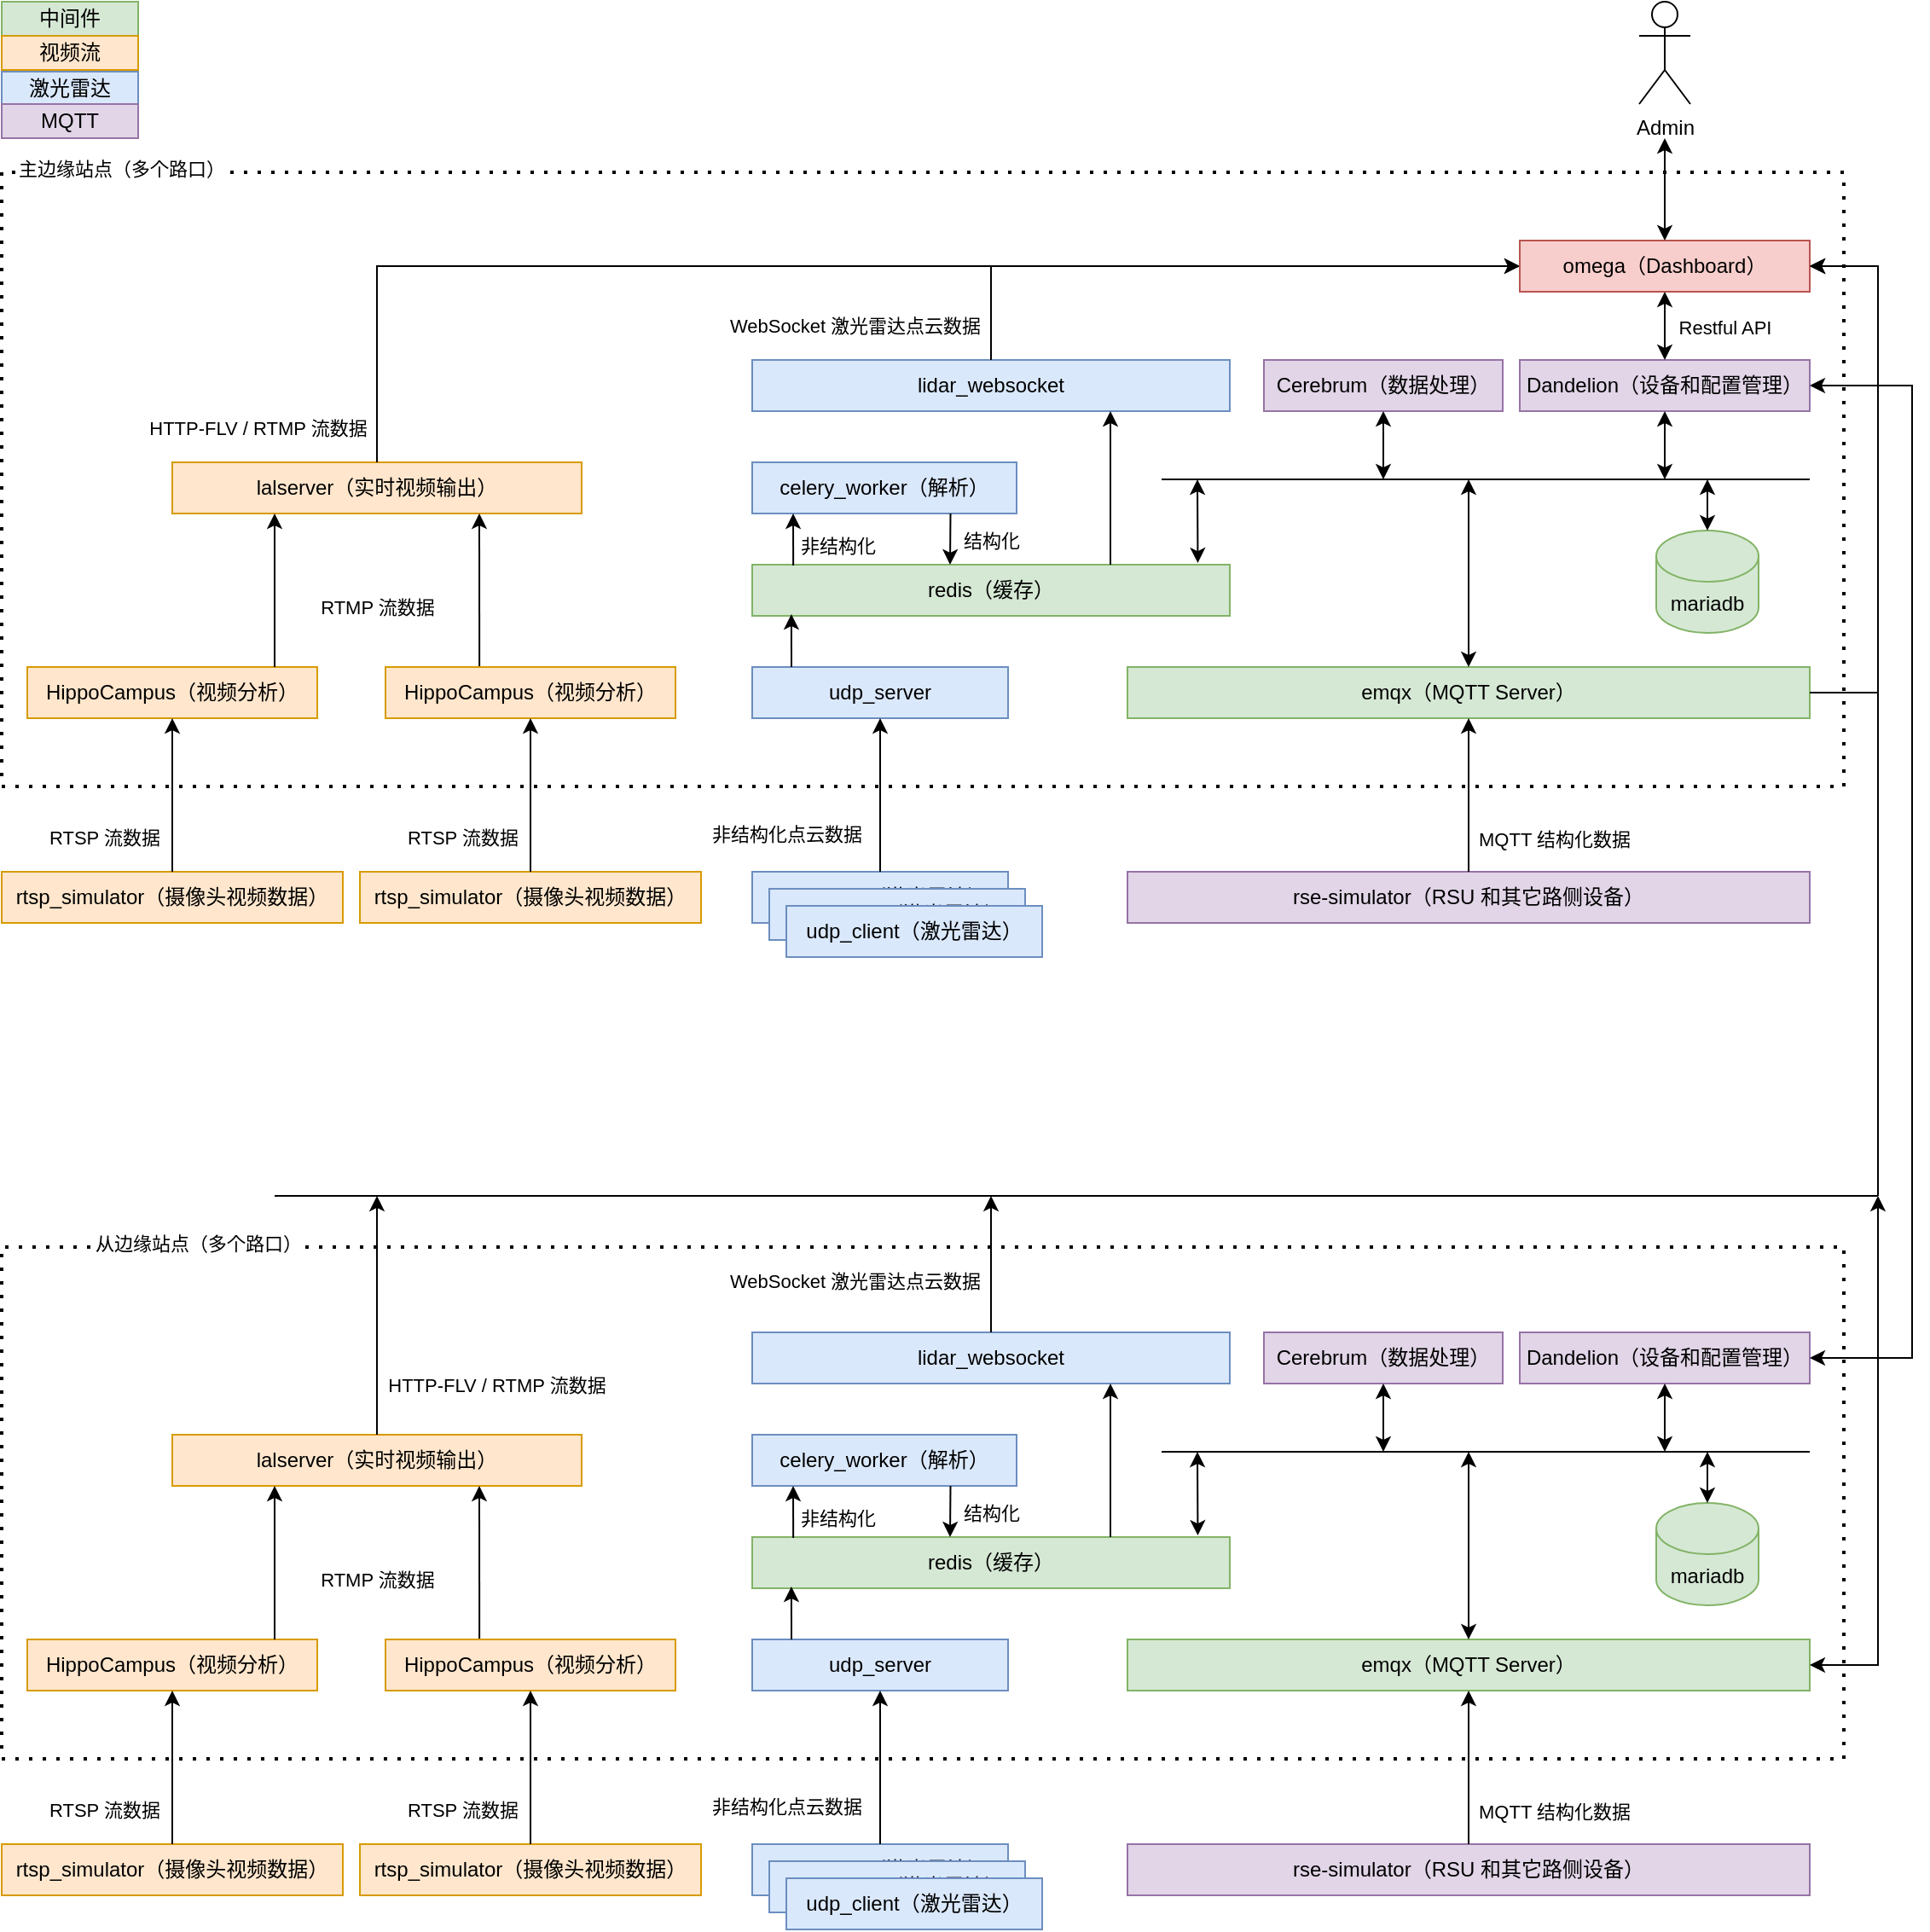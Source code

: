 <mxfile version="20.3.0" type="device"><diagram id="R4nVMdrrn0Yf84N8K09i" name="Page-1"><mxGraphModel dx="1186" dy="725" grid="1" gridSize="10" guides="1" tooltips="1" connect="1" arrows="1" fold="1" page="0" pageScale="1" pageWidth="850" pageHeight="1100" math="0" shadow="0"><root><mxCell id="0"/><mxCell id="1" parent="0"/><mxCell id="p6AYMFhOJ9YG2E-_DnDI-4" value="rtsp_simulator（摄像头视频数据）" style="rounded=0;whiteSpace=wrap;html=1;fillColor=#ffe6cc;strokeColor=#d79b00;" parent="1" vertex="1"><mxGeometry x="40" y="730" width="200" height="30" as="geometry"/></mxCell><mxCell id="p6AYMFhOJ9YG2E-_DnDI-6" value="HippoCampus（视频分析）" style="rounded=0;whiteSpace=wrap;html=1;fillColor=#ffe6cc;strokeColor=#d79b00;" parent="1" vertex="1"><mxGeometry x="55" y="610" width="170" height="30" as="geometry"/></mxCell><mxCell id="p6AYMFhOJ9YG2E-_DnDI-7" value="" style="endArrow=classic;html=1;rounded=0;exitX=0.5;exitY=0;exitDx=0;exitDy=0;entryX=0.5;entryY=1;entryDx=0;entryDy=0;" parent="1" source="p6AYMFhOJ9YG2E-_DnDI-4" target="p6AYMFhOJ9YG2E-_DnDI-6" edge="1"><mxGeometry width="50" height="50" relative="1" as="geometry"><mxPoint x="320" y="670" as="sourcePoint"/><mxPoint x="370" y="620" as="targetPoint"/></mxGeometry></mxCell><mxCell id="p6AYMFhOJ9YG2E-_DnDI-15" value="RTSP 流数据" style="edgeLabel;html=1;align=center;verticalAlign=middle;resizable=0;points=[];" parent="p6AYMFhOJ9YG2E-_DnDI-7" vertex="1" connectable="0"><mxGeometry x="-0.522" y="1" relative="1" as="geometry"><mxPoint x="-39" y="1" as="offset"/></mxGeometry></mxCell><mxCell id="p6AYMFhOJ9YG2E-_DnDI-14" value="lalserver（实时视频输出）" style="rounded=0;whiteSpace=wrap;html=1;fillColor=#ffe6cc;strokeColor=#d79b00;" parent="1" vertex="1"><mxGeometry x="140" y="490" width="240" height="30" as="geometry"/></mxCell><mxCell id="p6AYMFhOJ9YG2E-_DnDI-16" value="rtsp_simulator（摄像头视频数据）" style="rounded=0;whiteSpace=wrap;html=1;fillColor=#ffe6cc;strokeColor=#d79b00;" parent="1" vertex="1"><mxGeometry x="250" y="730" width="200" height="30" as="geometry"/></mxCell><mxCell id="p6AYMFhOJ9YG2E-_DnDI-17" value="HippoCampus（视频分析）" style="rounded=0;whiteSpace=wrap;html=1;fillColor=#ffe6cc;strokeColor=#d79b00;" parent="1" vertex="1"><mxGeometry x="265" y="610" width="170" height="30" as="geometry"/></mxCell><mxCell id="p6AYMFhOJ9YG2E-_DnDI-18" value="" style="endArrow=classic;html=1;rounded=0;exitX=0.5;exitY=0;exitDx=0;exitDy=0;entryX=0.5;entryY=1;entryDx=0;entryDy=0;" parent="1" source="p6AYMFhOJ9YG2E-_DnDI-16" target="p6AYMFhOJ9YG2E-_DnDI-17" edge="1"><mxGeometry width="50" height="50" relative="1" as="geometry"><mxPoint x="530" y="670" as="sourcePoint"/><mxPoint x="580" y="620" as="targetPoint"/></mxGeometry></mxCell><mxCell id="p6AYMFhOJ9YG2E-_DnDI-19" value="RTSP 流数据" style="edgeLabel;html=1;align=center;verticalAlign=middle;resizable=0;points=[];" parent="p6AYMFhOJ9YG2E-_DnDI-18" vertex="1" connectable="0"><mxGeometry x="-0.522" y="1" relative="1" as="geometry"><mxPoint x="-39" y="1" as="offset"/></mxGeometry></mxCell><mxCell id="p6AYMFhOJ9YG2E-_DnDI-22" value="" style="endArrow=classic;html=1;rounded=0;entryX=0.25;entryY=1;entryDx=0;entryDy=0;" parent="1" target="p6AYMFhOJ9YG2E-_DnDI-14" edge="1"><mxGeometry width="50" height="50" relative="1" as="geometry"><mxPoint x="200" y="610" as="sourcePoint"/><mxPoint x="450" y="460" as="targetPoint"/></mxGeometry></mxCell><mxCell id="p6AYMFhOJ9YG2E-_DnDI-25" value="RTMP 流数据" style="edgeLabel;html=1;align=center;verticalAlign=middle;resizable=0;points=[];" parent="p6AYMFhOJ9YG2E-_DnDI-22" vertex="1" connectable="0"><mxGeometry x="-0.217" y="-2" relative="1" as="geometry"><mxPoint x="58" as="offset"/></mxGeometry></mxCell><mxCell id="p6AYMFhOJ9YG2E-_DnDI-23" value="" style="endArrow=classic;html=1;rounded=0;entryX=0.75;entryY=1;entryDx=0;entryDy=0;exitX=0.324;exitY=-0.017;exitDx=0;exitDy=0;exitPerimeter=0;" parent="1" source="p6AYMFhOJ9YG2E-_DnDI-17" target="p6AYMFhOJ9YG2E-_DnDI-14" edge="1"><mxGeometry width="50" height="50" relative="1" as="geometry"><mxPoint x="490" y="540" as="sourcePoint"/><mxPoint x="450" y="460" as="targetPoint"/></mxGeometry></mxCell><mxCell id="p6AYMFhOJ9YG2E-_DnDI-26" value="Admin" style="shape=umlActor;verticalLabelPosition=bottom;verticalAlign=top;html=1;outlineConnect=0;" parent="1" vertex="1"><mxGeometry x="1000" y="220" width="30" height="60" as="geometry"/></mxCell><mxCell id="p6AYMFhOJ9YG2E-_DnDI-27" value="" style="endArrow=classic;html=1;rounded=0;exitX=0.5;exitY=0;exitDx=0;exitDy=0;entryX=0;entryY=0.5;entryDx=0;entryDy=0;" parent="1" source="p6AYMFhOJ9YG2E-_DnDI-14" target="p6AYMFhOJ9YG2E-_DnDI-74" edge="1"><mxGeometry width="50" height="50" relative="1" as="geometry"><mxPoint x="400" y="510" as="sourcePoint"/><mxPoint x="260" y="260" as="targetPoint"/><Array as="points"><mxPoint x="260" y="375"/></Array></mxGeometry></mxCell><mxCell id="p6AYMFhOJ9YG2E-_DnDI-30" value="HTTP-FLV / RTMP 流数据" style="edgeLabel;html=1;align=center;verticalAlign=middle;resizable=0;points=[];" parent="p6AYMFhOJ9YG2E-_DnDI-27" vertex="1" connectable="0"><mxGeometry x="-0.373" y="-2" relative="1" as="geometry"><mxPoint x="-201" y="93" as="offset"/></mxGeometry></mxCell><mxCell id="p6AYMFhOJ9YG2E-_DnDI-34" value="udp_server" style="rounded=0;whiteSpace=wrap;html=1;fillColor=#dae8fc;strokeColor=#6c8ebf;" parent="1" vertex="1"><mxGeometry x="480" y="610" width="150" height="30" as="geometry"/></mxCell><mxCell id="p6AYMFhOJ9YG2E-_DnDI-35" value="udp_client（激光雷达）" style="rounded=0;whiteSpace=wrap;html=1;fillColor=#dae8fc;strokeColor=#6c8ebf;" parent="1" vertex="1"><mxGeometry x="480" y="730" width="150" height="30" as="geometry"/></mxCell><mxCell id="p6AYMFhOJ9YG2E-_DnDI-36" value="udp_client（激光雷达）" style="rounded=0;whiteSpace=wrap;html=1;fillColor=#dae8fc;strokeColor=#6c8ebf;" parent="1" vertex="1"><mxGeometry x="490" y="740" width="150" height="30" as="geometry"/></mxCell><mxCell id="p6AYMFhOJ9YG2E-_DnDI-37" value="udp_client（激光雷达）" style="rounded=0;whiteSpace=wrap;html=1;fillColor=#dae8fc;strokeColor=#6c8ebf;" parent="1" vertex="1"><mxGeometry x="500" y="750" width="150" height="30" as="geometry"/></mxCell><mxCell id="p6AYMFhOJ9YG2E-_DnDI-38" value="" style="endArrow=classic;html=1;rounded=0;exitX=0.5;exitY=0;exitDx=0;exitDy=0;entryX=0.5;entryY=1;entryDx=0;entryDy=0;" parent="1" source="p6AYMFhOJ9YG2E-_DnDI-35" target="p6AYMFhOJ9YG2E-_DnDI-34" edge="1"><mxGeometry width="50" height="50" relative="1" as="geometry"><mxPoint x="400" y="550" as="sourcePoint"/><mxPoint x="450" y="500" as="targetPoint"/></mxGeometry></mxCell><mxCell id="p6AYMFhOJ9YG2E-_DnDI-40" value="非结构化点云数据" style="edgeLabel;html=1;align=center;verticalAlign=middle;resizable=0;points=[];" parent="p6AYMFhOJ9YG2E-_DnDI-38" vertex="1" connectable="0"><mxGeometry x="-0.511" relative="1" as="geometry"><mxPoint x="-55" as="offset"/></mxGeometry></mxCell><mxCell id="p6AYMFhOJ9YG2E-_DnDI-41" value="celery_worker（解析）" style="rounded=0;whiteSpace=wrap;html=1;fillColor=#dae8fc;strokeColor=#6c8ebf;" parent="1" vertex="1"><mxGeometry x="480" y="490" width="155" height="30" as="geometry"/></mxCell><mxCell id="p6AYMFhOJ9YG2E-_DnDI-43" value="redis（缓存）" style="rounded=0;whiteSpace=wrap;html=1;fillColor=#d5e8d4;strokeColor=#82b366;" parent="1" vertex="1"><mxGeometry x="480" y="550" width="280" height="30" as="geometry"/></mxCell><mxCell id="p6AYMFhOJ9YG2E-_DnDI-44" value="rse-simulator（RSU 和其它路侧设备）" style="rounded=0;whiteSpace=wrap;html=1;fillColor=#e1d5e7;strokeColor=#9673a6;" parent="1" vertex="1"><mxGeometry x="700" y="730" width="400" height="30" as="geometry"/></mxCell><mxCell id="p6AYMFhOJ9YG2E-_DnDI-45" value="emqx（MQTT Server）" style="rounded=0;whiteSpace=wrap;html=1;fillColor=#d5e8d4;strokeColor=#82b366;" parent="1" vertex="1"><mxGeometry x="700" y="610" width="400" height="30" as="geometry"/></mxCell><mxCell id="p6AYMFhOJ9YG2E-_DnDI-46" value="" style="endArrow=classic;html=1;rounded=0;exitX=0.5;exitY=0;exitDx=0;exitDy=0;entryX=0.5;entryY=1;entryDx=0;entryDy=0;" parent="1" source="p6AYMFhOJ9YG2E-_DnDI-44" target="p6AYMFhOJ9YG2E-_DnDI-45" edge="1"><mxGeometry width="50" height="50" relative="1" as="geometry"><mxPoint x="460" y="540" as="sourcePoint"/><mxPoint x="510" y="490" as="targetPoint"/></mxGeometry></mxCell><mxCell id="p6AYMFhOJ9YG2E-_DnDI-78" value="MQTT 结构化数据" style="edgeLabel;html=1;align=center;verticalAlign=middle;resizable=0;points=[];" parent="p6AYMFhOJ9YG2E-_DnDI-46" vertex="1" connectable="0"><mxGeometry x="-0.344" y="1" relative="1" as="geometry"><mxPoint x="51" y="10" as="offset"/></mxGeometry></mxCell><mxCell id="p6AYMFhOJ9YG2E-_DnDI-49" value="lidar_websocket" style="rounded=0;whiteSpace=wrap;html=1;fillColor=#dae8fc;strokeColor=#6c8ebf;" parent="1" vertex="1"><mxGeometry x="480" y="430" width="280" height="30" as="geometry"/></mxCell><mxCell id="p6AYMFhOJ9YG2E-_DnDI-51" value="" style="endArrow=classic;html=1;rounded=0;exitX=0.5;exitY=0;exitDx=0;exitDy=0;entryX=0;entryY=0.5;entryDx=0;entryDy=0;" parent="1" source="p6AYMFhOJ9YG2E-_DnDI-49" target="p6AYMFhOJ9YG2E-_DnDI-74" edge="1"><mxGeometry width="50" height="50" relative="1" as="geometry"><mxPoint x="460" y="540" as="sourcePoint"/><mxPoint x="620" y="260" as="targetPoint"/><Array as="points"><mxPoint x="620" y="375"/></Array></mxGeometry></mxCell><mxCell id="p6AYMFhOJ9YG2E-_DnDI-52" value="WebSocket 激光雷达点云数据" style="edgeLabel;html=1;align=center;verticalAlign=middle;resizable=0;points=[];" parent="p6AYMFhOJ9YG2E-_DnDI-51" vertex="1" connectable="0"><mxGeometry x="-0.612" y="-2" relative="1" as="geometry"><mxPoint x="-96" y="33" as="offset"/></mxGeometry></mxCell><mxCell id="p6AYMFhOJ9YG2E-_DnDI-53" value="" style="endArrow=classic;html=1;rounded=0;entryX=0.082;entryY=0.967;entryDx=0;entryDy=0;entryPerimeter=0;" parent="1" target="p6AYMFhOJ9YG2E-_DnDI-43" edge="1"><mxGeometry width="50" height="50" relative="1" as="geometry"><mxPoint x="503" y="610" as="sourcePoint"/><mxPoint x="510" y="490" as="targetPoint"/></mxGeometry></mxCell><mxCell id="p6AYMFhOJ9YG2E-_DnDI-55" value="" style="endArrow=classic;html=1;rounded=0;exitX=0.086;exitY=0.017;exitDx=0;exitDy=0;exitPerimeter=0;" parent="1" source="p6AYMFhOJ9YG2E-_DnDI-43" edge="1"><mxGeometry width="50" height="50" relative="1" as="geometry"><mxPoint x="570" y="530" as="sourcePoint"/><mxPoint x="504" y="520" as="targetPoint"/></mxGeometry></mxCell><mxCell id="p6AYMFhOJ9YG2E-_DnDI-57" value="非结构化" style="edgeLabel;html=1;align=center;verticalAlign=middle;resizable=0;points=[];" parent="p6AYMFhOJ9YG2E-_DnDI-55" vertex="1" connectable="0"><mxGeometry x="-0.213" y="-2" relative="1" as="geometry"><mxPoint x="24" as="offset"/></mxGeometry></mxCell><mxCell id="p6AYMFhOJ9YG2E-_DnDI-56" value="" style="endArrow=classic;html=1;rounded=0;exitX=0.75;exitY=1;exitDx=0;exitDy=0;" parent="1" source="p6AYMFhOJ9YG2E-_DnDI-41" edge="1"><mxGeometry width="50" height="50" relative="1" as="geometry"><mxPoint x="570" y="530" as="sourcePoint"/><mxPoint x="596" y="550" as="targetPoint"/></mxGeometry></mxCell><mxCell id="p6AYMFhOJ9YG2E-_DnDI-58" value="结构化" style="edgeLabel;html=1;align=center;verticalAlign=middle;resizable=0;points=[];" parent="p6AYMFhOJ9YG2E-_DnDI-56" vertex="1" connectable="0"><mxGeometry x="0.033" y="1" relative="1" as="geometry"><mxPoint x="23" as="offset"/></mxGeometry></mxCell><mxCell id="p6AYMFhOJ9YG2E-_DnDI-59" value="" style="endArrow=classic;html=1;rounded=0;exitX=0.75;exitY=0;exitDx=0;exitDy=0;entryX=0.75;entryY=1;entryDx=0;entryDy=0;" parent="1" source="p6AYMFhOJ9YG2E-_DnDI-43" target="p6AYMFhOJ9YG2E-_DnDI-49" edge="1"><mxGeometry width="50" height="50" relative="1" as="geometry"><mxPoint x="570" y="530" as="sourcePoint"/><mxPoint x="620" y="480" as="targetPoint"/></mxGeometry></mxCell><mxCell id="p6AYMFhOJ9YG2E-_DnDI-61" value="Dandelion（设备和配置管理）" style="rounded=0;whiteSpace=wrap;html=1;fillColor=#e1d5e7;strokeColor=#9673a6;" parent="1" vertex="1"><mxGeometry x="930" y="430" width="170" height="30" as="geometry"/></mxCell><mxCell id="p6AYMFhOJ9YG2E-_DnDI-62" value="Cerebrum（数据处理）" style="rounded=0;whiteSpace=wrap;html=1;fillColor=#e1d5e7;strokeColor=#9673a6;" parent="1" vertex="1"><mxGeometry x="780" y="430" width="140" height="30" as="geometry"/></mxCell><mxCell id="p6AYMFhOJ9YG2E-_DnDI-63" value="mariadb" style="shape=cylinder3;whiteSpace=wrap;html=1;boundedLbl=1;backgroundOutline=1;size=15;fillColor=#d5e8d4;strokeColor=#82b366;" parent="1" vertex="1"><mxGeometry x="1010" y="530" width="60" height="60" as="geometry"/></mxCell><mxCell id="p6AYMFhOJ9YG2E-_DnDI-65" value="" style="endArrow=none;html=1;rounded=0;" parent="1" edge="1"><mxGeometry width="50" height="50" relative="1" as="geometry"><mxPoint x="720" y="500" as="sourcePoint"/><mxPoint x="1100" y="500" as="targetPoint"/></mxGeometry></mxCell><mxCell id="p6AYMFhOJ9YG2E-_DnDI-67" value="" style="endArrow=classic;startArrow=classic;html=1;rounded=0;exitX=0.933;exitY=-0.032;exitDx=0;exitDy=0;exitPerimeter=0;" parent="1" source="p6AYMFhOJ9YG2E-_DnDI-43" edge="1"><mxGeometry width="50" height="50" relative="1" as="geometry"><mxPoint x="820" y="610" as="sourcePoint"/><mxPoint x="741" y="500" as="targetPoint"/></mxGeometry></mxCell><mxCell id="p6AYMFhOJ9YG2E-_DnDI-68" value="" style="endArrow=classic;startArrow=classic;html=1;rounded=0;exitX=0.5;exitY=0;exitDx=0;exitDy=0;" parent="1" source="p6AYMFhOJ9YG2E-_DnDI-45" edge="1"><mxGeometry width="50" height="50" relative="1" as="geometry"><mxPoint x="820" y="610" as="sourcePoint"/><mxPoint x="900" y="500" as="targetPoint"/></mxGeometry></mxCell><mxCell id="p6AYMFhOJ9YG2E-_DnDI-69" value="" style="endArrow=classic;startArrow=classic;html=1;rounded=0;exitX=0.5;exitY=0;exitDx=0;exitDy=0;exitPerimeter=0;" parent="1" source="p6AYMFhOJ9YG2E-_DnDI-63" edge="1"><mxGeometry width="50" height="50" relative="1" as="geometry"><mxPoint x="820" y="610" as="sourcePoint"/><mxPoint x="1040" y="500" as="targetPoint"/></mxGeometry></mxCell><mxCell id="p6AYMFhOJ9YG2E-_DnDI-70" value="" style="endArrow=classic;startArrow=classic;html=1;rounded=0;entryX=0.5;entryY=1;entryDx=0;entryDy=0;" parent="1" target="p6AYMFhOJ9YG2E-_DnDI-62" edge="1"><mxGeometry width="50" height="50" relative="1" as="geometry"><mxPoint x="850" y="500" as="sourcePoint"/><mxPoint x="870" y="560" as="targetPoint"/></mxGeometry></mxCell><mxCell id="p6AYMFhOJ9YG2E-_DnDI-71" value="" style="endArrow=classic;startArrow=classic;html=1;rounded=0;exitX=0.5;exitY=1;exitDx=0;exitDy=0;" parent="1" source="p6AYMFhOJ9YG2E-_DnDI-61" edge="1"><mxGeometry width="50" height="50" relative="1" as="geometry"><mxPoint x="1040" y="500" as="sourcePoint"/><mxPoint x="1015" y="500" as="targetPoint"/></mxGeometry></mxCell><mxCell id="p6AYMFhOJ9YG2E-_DnDI-74" value="omega（Dashboard）" style="rounded=0;whiteSpace=wrap;html=1;fillColor=#f8cecc;strokeColor=#b85450;" parent="1" vertex="1"><mxGeometry x="930" y="360" width="170" height="30" as="geometry"/></mxCell><mxCell id="p6AYMFhOJ9YG2E-_DnDI-75" value="" style="endArrow=classic;startArrow=classic;html=1;rounded=0;exitX=0.5;exitY=0;exitDx=0;exitDy=0;" parent="1" source="p6AYMFhOJ9YG2E-_DnDI-74" edge="1"><mxGeometry width="50" height="50" relative="1" as="geometry"><mxPoint x="780" y="430" as="sourcePoint"/><mxPoint x="1015" y="300" as="targetPoint"/></mxGeometry></mxCell><mxCell id="p6AYMFhOJ9YG2E-_DnDI-76" value="" style="endArrow=classic;startArrow=classic;html=1;rounded=0;entryX=0.5;entryY=1;entryDx=0;entryDy=0;exitX=0.5;exitY=0;exitDx=0;exitDy=0;" parent="1" source="p6AYMFhOJ9YG2E-_DnDI-61" target="p6AYMFhOJ9YG2E-_DnDI-74" edge="1"><mxGeometry width="50" height="50" relative="1" as="geometry"><mxPoint x="780" y="430" as="sourcePoint"/><mxPoint x="830" y="380" as="targetPoint"/></mxGeometry></mxCell><mxCell id="p6AYMFhOJ9YG2E-_DnDI-77" value="Restful API" style="edgeLabel;html=1;align=center;verticalAlign=middle;resizable=0;points=[];" parent="p6AYMFhOJ9YG2E-_DnDI-76" vertex="1" connectable="0"><mxGeometry x="-0.048" y="-1" relative="1" as="geometry"><mxPoint x="34" as="offset"/></mxGeometry></mxCell><mxCell id="p6AYMFhOJ9YG2E-_DnDI-80" value="" style="endArrow=none;dashed=1;html=1;dashPattern=1 3;strokeWidth=2;rounded=0;" parent="1" edge="1"><mxGeometry width="50" height="50" relative="1" as="geometry"><mxPoint x="40" y="680" as="sourcePoint"/><mxPoint x="40" y="680" as="targetPoint"/><Array as="points"><mxPoint x="1120" y="680"/><mxPoint x="1120" y="320"/><mxPoint x="40" y="320"/></Array></mxGeometry></mxCell><mxCell id="p6AYMFhOJ9YG2E-_DnDI-81" value="主边缘站点（多个路口）" style="edgeLabel;html=1;align=center;verticalAlign=middle;resizable=0;points=[];" parent="p6AYMFhOJ9YG2E-_DnDI-80" vertex="1" connectable="0"><mxGeometry x="0.736" y="-2" relative="1" as="geometry"><mxPoint x="50" as="offset"/></mxGeometry></mxCell><mxCell id="p6AYMFhOJ9YG2E-_DnDI-82" value="中间件" style="rounded=0;whiteSpace=wrap;html=1;fillColor=#d5e8d4;strokeColor=#82b366;" parent="1" vertex="1"><mxGeometry x="40" y="220" width="80" height="20" as="geometry"/></mxCell><mxCell id="p6AYMFhOJ9YG2E-_DnDI-83" value="视频流" style="rounded=0;whiteSpace=wrap;html=1;fillColor=#ffe6cc;strokeColor=#d79b00;" parent="1" vertex="1"><mxGeometry x="40" y="240" width="80" height="20" as="geometry"/></mxCell><mxCell id="p6AYMFhOJ9YG2E-_DnDI-84" value="激光雷达" style="rounded=0;whiteSpace=wrap;html=1;fillColor=#dae8fc;strokeColor=#6c8ebf;" parent="1" vertex="1"><mxGeometry x="40" y="261" width="80" height="20" as="geometry"/></mxCell><mxCell id="p6AYMFhOJ9YG2E-_DnDI-85" value="MQTT" style="rounded=0;whiteSpace=wrap;html=1;fillColor=#e1d5e7;strokeColor=#9673a6;" parent="1" vertex="1"><mxGeometry x="40" y="280" width="80" height="20" as="geometry"/></mxCell><mxCell id="hlD-dRNcsHV59gq_48ey-95" value="rtsp_simulator（摄像头视频数据）" style="rounded=0;whiteSpace=wrap;html=1;fillColor=#ffe6cc;strokeColor=#d79b00;" parent="1" vertex="1"><mxGeometry x="40" y="1300" width="200" height="30" as="geometry"/></mxCell><mxCell id="hlD-dRNcsHV59gq_48ey-96" value="HippoCampus（视频分析）" style="rounded=0;whiteSpace=wrap;html=1;fillColor=#ffe6cc;strokeColor=#d79b00;" parent="1" vertex="1"><mxGeometry x="55" y="1180" width="170" height="30" as="geometry"/></mxCell><mxCell id="hlD-dRNcsHV59gq_48ey-97" value="" style="endArrow=classic;html=1;rounded=0;exitX=0.5;exitY=0;exitDx=0;exitDy=0;entryX=0.5;entryY=1;entryDx=0;entryDy=0;" parent="1" source="hlD-dRNcsHV59gq_48ey-95" target="hlD-dRNcsHV59gq_48ey-96" edge="1"><mxGeometry width="50" height="50" relative="1" as="geometry"><mxPoint x="320" y="1240" as="sourcePoint"/><mxPoint x="370" y="1190" as="targetPoint"/></mxGeometry></mxCell><mxCell id="hlD-dRNcsHV59gq_48ey-98" value="RTSP 流数据" style="edgeLabel;html=1;align=center;verticalAlign=middle;resizable=0;points=[];" parent="hlD-dRNcsHV59gq_48ey-97" vertex="1" connectable="0"><mxGeometry x="-0.522" y="1" relative="1" as="geometry"><mxPoint x="-39" y="1" as="offset"/></mxGeometry></mxCell><mxCell id="hlD-dRNcsHV59gq_48ey-99" value="lalserver（实时视频输出）" style="rounded=0;whiteSpace=wrap;html=1;fillColor=#ffe6cc;strokeColor=#d79b00;" parent="1" vertex="1"><mxGeometry x="140" y="1060" width="240" height="30" as="geometry"/></mxCell><mxCell id="hlD-dRNcsHV59gq_48ey-100" value="rtsp_simulator（摄像头视频数据）" style="rounded=0;whiteSpace=wrap;html=1;fillColor=#ffe6cc;strokeColor=#d79b00;" parent="1" vertex="1"><mxGeometry x="250" y="1300" width="200" height="30" as="geometry"/></mxCell><mxCell id="hlD-dRNcsHV59gq_48ey-101" value="HippoCampus（视频分析）" style="rounded=0;whiteSpace=wrap;html=1;fillColor=#ffe6cc;strokeColor=#d79b00;" parent="1" vertex="1"><mxGeometry x="265" y="1180" width="170" height="30" as="geometry"/></mxCell><mxCell id="hlD-dRNcsHV59gq_48ey-102" value="" style="endArrow=classic;html=1;rounded=0;exitX=0.5;exitY=0;exitDx=0;exitDy=0;entryX=0.5;entryY=1;entryDx=0;entryDy=0;" parent="1" source="hlD-dRNcsHV59gq_48ey-100" target="hlD-dRNcsHV59gq_48ey-101" edge="1"><mxGeometry width="50" height="50" relative="1" as="geometry"><mxPoint x="530" y="1240" as="sourcePoint"/><mxPoint x="580" y="1190" as="targetPoint"/></mxGeometry></mxCell><mxCell id="hlD-dRNcsHV59gq_48ey-103" value="RTSP 流数据" style="edgeLabel;html=1;align=center;verticalAlign=middle;resizable=0;points=[];" parent="hlD-dRNcsHV59gq_48ey-102" vertex="1" connectable="0"><mxGeometry x="-0.522" y="1" relative="1" as="geometry"><mxPoint x="-39" y="1" as="offset"/></mxGeometry></mxCell><mxCell id="hlD-dRNcsHV59gq_48ey-104" value="" style="endArrow=classic;html=1;rounded=0;entryX=0.25;entryY=1;entryDx=0;entryDy=0;" parent="1" target="hlD-dRNcsHV59gq_48ey-99" edge="1"><mxGeometry width="50" height="50" relative="1" as="geometry"><mxPoint x="200" y="1180" as="sourcePoint"/><mxPoint x="450" y="1030" as="targetPoint"/></mxGeometry></mxCell><mxCell id="hlD-dRNcsHV59gq_48ey-105" value="RTMP 流数据" style="edgeLabel;html=1;align=center;verticalAlign=middle;resizable=0;points=[];" parent="hlD-dRNcsHV59gq_48ey-104" vertex="1" connectable="0"><mxGeometry x="-0.217" y="-2" relative="1" as="geometry"><mxPoint x="58" as="offset"/></mxGeometry></mxCell><mxCell id="hlD-dRNcsHV59gq_48ey-106" value="" style="endArrow=classic;html=1;rounded=0;entryX=0.75;entryY=1;entryDx=0;entryDy=0;exitX=0.324;exitY=-0.017;exitDx=0;exitDy=0;exitPerimeter=0;" parent="1" source="hlD-dRNcsHV59gq_48ey-101" target="hlD-dRNcsHV59gq_48ey-99" edge="1"><mxGeometry width="50" height="50" relative="1" as="geometry"><mxPoint x="490" y="1110" as="sourcePoint"/><mxPoint x="450" y="1030" as="targetPoint"/></mxGeometry></mxCell><mxCell id="hlD-dRNcsHV59gq_48ey-107" value="HTTP-FLV / RTMP 流数据" style="edgeLabel;html=1;align=center;verticalAlign=middle;resizable=0;points=[];" parent="1" vertex="1" connectable="0"><mxGeometry x="330" y="1031" as="geometry"/></mxCell><mxCell id="hlD-dRNcsHV59gq_48ey-108" value="udp_server" style="rounded=0;whiteSpace=wrap;html=1;fillColor=#dae8fc;strokeColor=#6c8ebf;" parent="1" vertex="1"><mxGeometry x="480" y="1180" width="150" height="30" as="geometry"/></mxCell><mxCell id="hlD-dRNcsHV59gq_48ey-109" value="udp_client（激光雷达）" style="rounded=0;whiteSpace=wrap;html=1;fillColor=#dae8fc;strokeColor=#6c8ebf;" parent="1" vertex="1"><mxGeometry x="480" y="1300" width="150" height="30" as="geometry"/></mxCell><mxCell id="hlD-dRNcsHV59gq_48ey-110" value="udp_client（激光雷达）" style="rounded=0;whiteSpace=wrap;html=1;fillColor=#dae8fc;strokeColor=#6c8ebf;" parent="1" vertex="1"><mxGeometry x="490" y="1310" width="150" height="30" as="geometry"/></mxCell><mxCell id="hlD-dRNcsHV59gq_48ey-111" value="udp_client（激光雷达）" style="rounded=0;whiteSpace=wrap;html=1;fillColor=#dae8fc;strokeColor=#6c8ebf;" parent="1" vertex="1"><mxGeometry x="500" y="1320" width="150" height="30" as="geometry"/></mxCell><mxCell id="hlD-dRNcsHV59gq_48ey-112" value="" style="endArrow=classic;html=1;rounded=0;exitX=0.5;exitY=0;exitDx=0;exitDy=0;entryX=0.5;entryY=1;entryDx=0;entryDy=0;" parent="1" source="hlD-dRNcsHV59gq_48ey-109" target="hlD-dRNcsHV59gq_48ey-108" edge="1"><mxGeometry width="50" height="50" relative="1" as="geometry"><mxPoint x="400" y="1120" as="sourcePoint"/><mxPoint x="450" y="1070" as="targetPoint"/></mxGeometry></mxCell><mxCell id="hlD-dRNcsHV59gq_48ey-113" value="非结构化点云数据" style="edgeLabel;html=1;align=center;verticalAlign=middle;resizable=0;points=[];" parent="hlD-dRNcsHV59gq_48ey-112" vertex="1" connectable="0"><mxGeometry x="-0.511" relative="1" as="geometry"><mxPoint x="-55" as="offset"/></mxGeometry></mxCell><mxCell id="hlD-dRNcsHV59gq_48ey-114" value="celery_worker（解析）" style="rounded=0;whiteSpace=wrap;html=1;fillColor=#dae8fc;strokeColor=#6c8ebf;" parent="1" vertex="1"><mxGeometry x="480" y="1060" width="155" height="30" as="geometry"/></mxCell><mxCell id="hlD-dRNcsHV59gq_48ey-115" value="redis（缓存）" style="rounded=0;whiteSpace=wrap;html=1;fillColor=#d5e8d4;strokeColor=#82b366;" parent="1" vertex="1"><mxGeometry x="480" y="1120" width="280" height="30" as="geometry"/></mxCell><mxCell id="hlD-dRNcsHV59gq_48ey-116" value="rse-simulator（RSU 和其它路侧设备）" style="rounded=0;whiteSpace=wrap;html=1;fillColor=#e1d5e7;strokeColor=#9673a6;" parent="1" vertex="1"><mxGeometry x="700" y="1300" width="400" height="30" as="geometry"/></mxCell><mxCell id="hlD-dRNcsHV59gq_48ey-117" value="emqx（MQTT Server）" style="rounded=0;whiteSpace=wrap;html=1;fillColor=#d5e8d4;strokeColor=#82b366;" parent="1" vertex="1"><mxGeometry x="700" y="1180" width="400" height="30" as="geometry"/></mxCell><mxCell id="hlD-dRNcsHV59gq_48ey-118" value="" style="endArrow=classic;html=1;rounded=0;exitX=0.5;exitY=0;exitDx=0;exitDy=0;entryX=0.5;entryY=1;entryDx=0;entryDy=0;" parent="1" source="hlD-dRNcsHV59gq_48ey-116" target="hlD-dRNcsHV59gq_48ey-117" edge="1"><mxGeometry width="50" height="50" relative="1" as="geometry"><mxPoint x="460" y="1110" as="sourcePoint"/><mxPoint x="510" y="1060" as="targetPoint"/></mxGeometry></mxCell><mxCell id="hlD-dRNcsHV59gq_48ey-119" value="MQTT 结构化数据" style="edgeLabel;html=1;align=center;verticalAlign=middle;resizable=0;points=[];" parent="hlD-dRNcsHV59gq_48ey-118" vertex="1" connectable="0"><mxGeometry x="-0.344" y="1" relative="1" as="geometry"><mxPoint x="51" y="10" as="offset"/></mxGeometry></mxCell><mxCell id="hlD-dRNcsHV59gq_48ey-120" value="lidar_websocket" style="rounded=0;whiteSpace=wrap;html=1;fillColor=#dae8fc;strokeColor=#6c8ebf;" parent="1" vertex="1"><mxGeometry x="480" y="1000" width="280" height="30" as="geometry"/></mxCell><mxCell id="hlD-dRNcsHV59gq_48ey-121" value="WebSocket 激光雷达点云数据" style="edgeLabel;html=1;align=center;verticalAlign=middle;resizable=0;points=[];" parent="1" vertex="1" connectable="0"><mxGeometry x="540" y="969.667" as="geometry"/></mxCell><mxCell id="hlD-dRNcsHV59gq_48ey-122" value="" style="endArrow=classic;html=1;rounded=0;entryX=0.082;entryY=0.967;entryDx=0;entryDy=0;entryPerimeter=0;" parent="1" target="hlD-dRNcsHV59gq_48ey-115" edge="1"><mxGeometry width="50" height="50" relative="1" as="geometry"><mxPoint x="503" y="1180" as="sourcePoint"/><mxPoint x="510" y="1060" as="targetPoint"/></mxGeometry></mxCell><mxCell id="hlD-dRNcsHV59gq_48ey-123" value="" style="endArrow=classic;html=1;rounded=0;exitX=0.086;exitY=0.017;exitDx=0;exitDy=0;exitPerimeter=0;" parent="1" source="hlD-dRNcsHV59gq_48ey-115" edge="1"><mxGeometry width="50" height="50" relative="1" as="geometry"><mxPoint x="570" y="1100" as="sourcePoint"/><mxPoint x="504" y="1090" as="targetPoint"/></mxGeometry></mxCell><mxCell id="hlD-dRNcsHV59gq_48ey-124" value="非结构化" style="edgeLabel;html=1;align=center;verticalAlign=middle;resizable=0;points=[];" parent="hlD-dRNcsHV59gq_48ey-123" vertex="1" connectable="0"><mxGeometry x="-0.213" y="-2" relative="1" as="geometry"><mxPoint x="24" as="offset"/></mxGeometry></mxCell><mxCell id="hlD-dRNcsHV59gq_48ey-125" value="" style="endArrow=classic;html=1;rounded=0;exitX=0.75;exitY=1;exitDx=0;exitDy=0;" parent="1" source="hlD-dRNcsHV59gq_48ey-114" edge="1"><mxGeometry width="50" height="50" relative="1" as="geometry"><mxPoint x="570" y="1100" as="sourcePoint"/><mxPoint x="596" y="1120" as="targetPoint"/></mxGeometry></mxCell><mxCell id="hlD-dRNcsHV59gq_48ey-126" value="结构化" style="edgeLabel;html=1;align=center;verticalAlign=middle;resizable=0;points=[];" parent="hlD-dRNcsHV59gq_48ey-125" vertex="1" connectable="0"><mxGeometry x="0.033" y="1" relative="1" as="geometry"><mxPoint x="23" as="offset"/></mxGeometry></mxCell><mxCell id="hlD-dRNcsHV59gq_48ey-127" value="" style="endArrow=classic;html=1;rounded=0;exitX=0.75;exitY=0;exitDx=0;exitDy=0;entryX=0.75;entryY=1;entryDx=0;entryDy=0;" parent="1" source="hlD-dRNcsHV59gq_48ey-115" target="hlD-dRNcsHV59gq_48ey-120" edge="1"><mxGeometry width="50" height="50" relative="1" as="geometry"><mxPoint x="570" y="1100" as="sourcePoint"/><mxPoint x="620" y="1050" as="targetPoint"/></mxGeometry></mxCell><mxCell id="hlD-dRNcsHV59gq_48ey-128" value="Dandelion（设备和配置管理）" style="rounded=0;whiteSpace=wrap;html=1;fillColor=#e1d5e7;strokeColor=#9673a6;" parent="1" vertex="1"><mxGeometry x="930" y="1000" width="170" height="30" as="geometry"/></mxCell><mxCell id="hlD-dRNcsHV59gq_48ey-129" value="Cerebrum（数据处理）" style="rounded=0;whiteSpace=wrap;html=1;fillColor=#e1d5e7;strokeColor=#9673a6;" parent="1" vertex="1"><mxGeometry x="780" y="1000" width="140" height="30" as="geometry"/></mxCell><mxCell id="hlD-dRNcsHV59gq_48ey-130" value="mariadb" style="shape=cylinder3;whiteSpace=wrap;html=1;boundedLbl=1;backgroundOutline=1;size=15;fillColor=#d5e8d4;strokeColor=#82b366;" parent="1" vertex="1"><mxGeometry x="1010" y="1100" width="60" height="60" as="geometry"/></mxCell><mxCell id="hlD-dRNcsHV59gq_48ey-131" value="" style="endArrow=none;html=1;rounded=0;" parent="1" edge="1"><mxGeometry width="50" height="50" relative="1" as="geometry"><mxPoint x="720" y="1070" as="sourcePoint"/><mxPoint x="1100" y="1070" as="targetPoint"/></mxGeometry></mxCell><mxCell id="hlD-dRNcsHV59gq_48ey-132" value="" style="endArrow=classic;startArrow=classic;html=1;rounded=0;exitX=0.933;exitY=-0.032;exitDx=0;exitDy=0;exitPerimeter=0;" parent="1" source="hlD-dRNcsHV59gq_48ey-115" edge="1"><mxGeometry width="50" height="50" relative="1" as="geometry"><mxPoint x="820" y="1180" as="sourcePoint"/><mxPoint x="741" y="1070" as="targetPoint"/></mxGeometry></mxCell><mxCell id="hlD-dRNcsHV59gq_48ey-133" value="" style="endArrow=classic;startArrow=classic;html=1;rounded=0;exitX=0.5;exitY=0;exitDx=0;exitDy=0;" parent="1" source="hlD-dRNcsHV59gq_48ey-117" edge="1"><mxGeometry width="50" height="50" relative="1" as="geometry"><mxPoint x="820" y="1180" as="sourcePoint"/><mxPoint x="900" y="1070" as="targetPoint"/></mxGeometry></mxCell><mxCell id="hlD-dRNcsHV59gq_48ey-134" value="" style="endArrow=classic;startArrow=classic;html=1;rounded=0;exitX=0.5;exitY=0;exitDx=0;exitDy=0;exitPerimeter=0;" parent="1" source="hlD-dRNcsHV59gq_48ey-130" edge="1"><mxGeometry width="50" height="50" relative="1" as="geometry"><mxPoint x="820" y="1180" as="sourcePoint"/><mxPoint x="1040" y="1070" as="targetPoint"/></mxGeometry></mxCell><mxCell id="hlD-dRNcsHV59gq_48ey-135" value="" style="endArrow=classic;startArrow=classic;html=1;rounded=0;entryX=0.5;entryY=1;entryDx=0;entryDy=0;" parent="1" target="hlD-dRNcsHV59gq_48ey-129" edge="1"><mxGeometry width="50" height="50" relative="1" as="geometry"><mxPoint x="850" y="1070" as="sourcePoint"/><mxPoint x="870" y="1130" as="targetPoint"/></mxGeometry></mxCell><mxCell id="hlD-dRNcsHV59gq_48ey-136" value="" style="endArrow=classic;startArrow=classic;html=1;rounded=0;exitX=0.5;exitY=1;exitDx=0;exitDy=0;" parent="1" source="hlD-dRNcsHV59gq_48ey-128" edge="1"><mxGeometry width="50" height="50" relative="1" as="geometry"><mxPoint x="1040" y="1070" as="sourcePoint"/><mxPoint x="1015" y="1070" as="targetPoint"/></mxGeometry></mxCell><mxCell id="hlD-dRNcsHV59gq_48ey-140" value="" style="endArrow=none;dashed=1;html=1;dashPattern=1 3;strokeWidth=2;rounded=0;" parent="1" edge="1"><mxGeometry width="50" height="50" relative="1" as="geometry"><mxPoint x="40" y="1250" as="sourcePoint"/><mxPoint x="40" y="1250" as="targetPoint"/><Array as="points"><mxPoint x="1120" y="1250"/><mxPoint x="1120" y="950"/><mxPoint x="40" y="950"/></Array></mxGeometry></mxCell><mxCell id="hlD-dRNcsHV59gq_48ey-141" value="从边缘站点（多个路口）" style="edgeLabel;html=1;align=center;verticalAlign=middle;resizable=0;points=[];" parent="hlD-dRNcsHV59gq_48ey-140" vertex="1" connectable="0"><mxGeometry x="0.736" y="-2" relative="1" as="geometry"><mxPoint x="50" as="offset"/></mxGeometry></mxCell><mxCell id="hlD-dRNcsHV59gq_48ey-143" value="" style="endArrow=classic;startArrow=classic;html=1;rounded=0;exitX=1;exitY=0.5;exitDx=0;exitDy=0;entryX=1;entryY=0.5;entryDx=0;entryDy=0;" parent="1" source="hlD-dRNcsHV59gq_48ey-128" target="p6AYMFhOJ9YG2E-_DnDI-61" edge="1"><mxGeometry width="50" height="50" relative="1" as="geometry"><mxPoint x="600" y="730" as="sourcePoint"/><mxPoint x="650" y="680" as="targetPoint"/><Array as="points"><mxPoint x="1160" y="1015"/><mxPoint x="1160" y="445"/></Array></mxGeometry></mxCell><mxCell id="hlD-dRNcsHV59gq_48ey-144" value="" style="endArrow=classic;html=1;rounded=0;exitX=0.5;exitY=0;exitDx=0;exitDy=0;" parent="1" source="hlD-dRNcsHV59gq_48ey-99" edge="1"><mxGeometry width="50" height="50" relative="1" as="geometry"><mxPoint x="600" y="990" as="sourcePoint"/><mxPoint x="260" y="920" as="targetPoint"/></mxGeometry></mxCell><mxCell id="hlD-dRNcsHV59gq_48ey-145" value="" style="endArrow=classic;html=1;rounded=0;exitX=0.5;exitY=0;exitDx=0;exitDy=0;" parent="1" source="hlD-dRNcsHV59gq_48ey-120" edge="1"><mxGeometry width="50" height="50" relative="1" as="geometry"><mxPoint x="600" y="990" as="sourcePoint"/><mxPoint x="620" y="920" as="targetPoint"/></mxGeometry></mxCell><mxCell id="hlD-dRNcsHV59gq_48ey-146" value="" style="endArrow=none;html=1;rounded=0;" parent="1" edge="1"><mxGeometry width="50" height="50" relative="1" as="geometry"><mxPoint x="200" y="920" as="sourcePoint"/><mxPoint x="1140" y="920" as="targetPoint"/></mxGeometry></mxCell><mxCell id="hlD-dRNcsHV59gq_48ey-147" value="" style="endArrow=classic;html=1;rounded=0;entryX=1;entryY=0.5;entryDx=0;entryDy=0;" parent="1" target="p6AYMFhOJ9YG2E-_DnDI-74" edge="1"><mxGeometry width="50" height="50" relative="1" as="geometry"><mxPoint x="1140" y="920" as="sourcePoint"/><mxPoint x="1180" y="260" as="targetPoint"/><Array as="points"><mxPoint x="1140" y="375"/></Array></mxGeometry></mxCell><mxCell id="hlD-dRNcsHV59gq_48ey-148" value="" style="endArrow=classic;html=1;rounded=0;entryX=1;entryY=0.5;entryDx=0;entryDy=0;" parent="1" target="p6AYMFhOJ9YG2E-_DnDI-74" edge="1"><mxGeometry width="50" height="50" relative="1" as="geometry"><mxPoint x="1140" y="450" as="sourcePoint"/><mxPoint x="650" y="680" as="targetPoint"/><Array as="points"><mxPoint x="1140" y="375"/></Array></mxGeometry></mxCell><mxCell id="fLiUJmW6DEhXU0zF_a6R-1" value="" style="endArrow=classic;html=1;rounded=0;exitX=1;exitY=0.5;exitDx=0;exitDy=0;entryX=1;entryY=0.5;entryDx=0;entryDy=0;" parent="1" source="p6AYMFhOJ9YG2E-_DnDI-45" target="p6AYMFhOJ9YG2E-_DnDI-74" edge="1"><mxGeometry width="50" height="50" relative="1" as="geometry"><mxPoint x="700" y="590" as="sourcePoint"/><mxPoint x="750" y="540" as="targetPoint"/><Array as="points"><mxPoint x="1140" y="625"/><mxPoint x="1140" y="375"/></Array></mxGeometry></mxCell><mxCell id="fLiUJmW6DEhXU0zF_a6R-2" value="" style="endArrow=classic;startArrow=classic;html=1;rounded=0;exitX=1;exitY=0.5;exitDx=0;exitDy=0;" parent="1" source="hlD-dRNcsHV59gq_48ey-117" edge="1"><mxGeometry width="50" height="50" relative="1" as="geometry"><mxPoint x="700" y="920" as="sourcePoint"/><mxPoint x="1140" y="920" as="targetPoint"/><Array as="points"><mxPoint x="1140" y="1195"/></Array></mxGeometry></mxCell></root></mxGraphModel></diagram></mxfile>